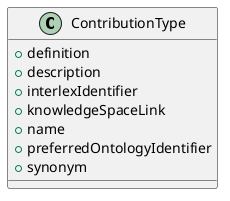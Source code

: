 @startuml
class ContributionType {
+definition
+description
+interlexIdentifier
+knowledgeSpaceLink
+name
+preferredOntologyIdentifier
+synonym

}

@enduml